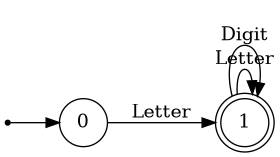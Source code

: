 @startuml

digraph NumeralRecognizer {
  rankdir = LR;

  node [shape = point]; start
  node [shape = doublecircle] 1
  node [shape = circle]

  start -> 0;
  0 -> 1 [label = Letter]
  1 -> 1 [label = Letter]
  1 -> 1 [label = Digit]
}

@enduml

